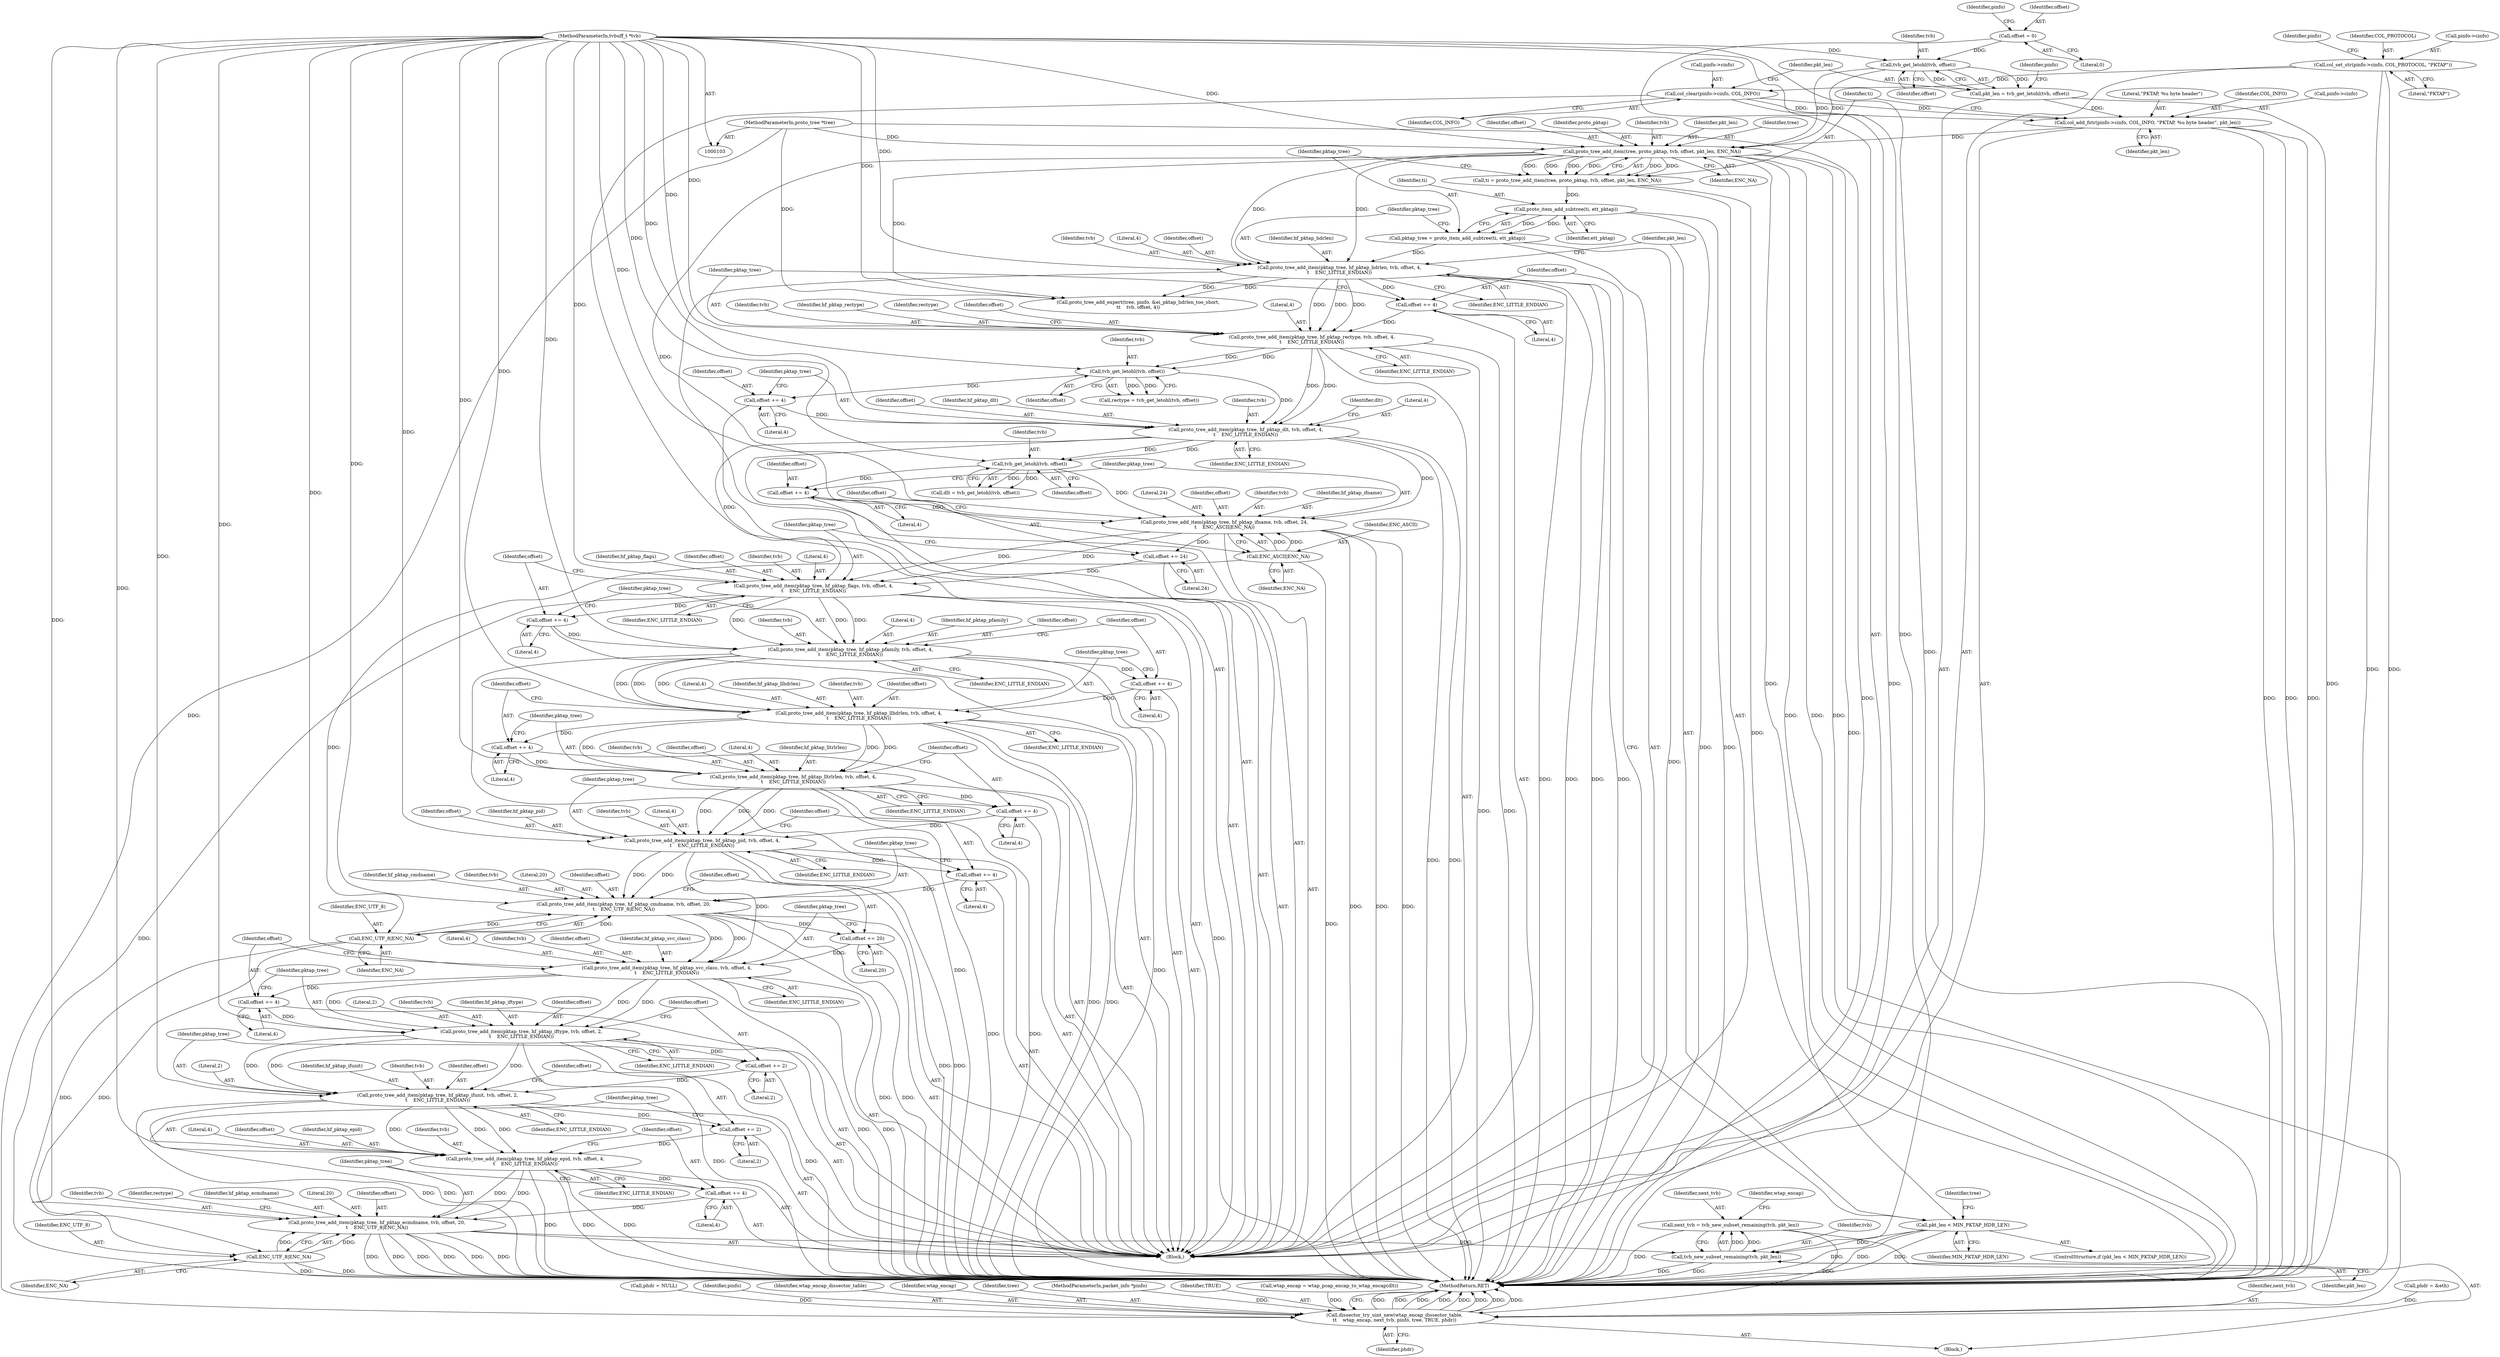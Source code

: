 digraph "0_wireshark_2c13e97d656c1c0ac4d76eb9d307664aae0e0cf7@API" {
"1000346" [label="(Call,next_tvb = tvb_new_subset_remaining(tvb, pkt_len))"];
"1000348" [label="(Call,tvb_new_subset_remaining(tvb, pkt_len))"];
"1000332" [label="(Call,proto_tree_add_item(pktap_tree, hf_pktap_ecmdname, tvb, offset, 20,\n\t    ENC_UTF_8|ENC_NA))"];
"1000322" [label="(Call,proto_tree_add_item(pktap_tree, hf_pktap_epid, tvb, offset, 4,\n\t    ENC_LITTLE_ENDIAN))"];
"1000312" [label="(Call,proto_tree_add_item(pktap_tree, hf_pktap_ifunit, tvb, offset, 2,\n\t    ENC_LITTLE_ENDIAN))"];
"1000302" [label="(Call,proto_tree_add_item(pktap_tree, hf_pktap_iftype, tvb, offset, 2,\n\t    ENC_LITTLE_ENDIAN))"];
"1000292" [label="(Call,proto_tree_add_item(pktap_tree, hf_pktap_svc_class, tvb, offset, 4,\n\t    ENC_LITTLE_ENDIAN))"];
"1000280" [label="(Call,proto_tree_add_item(pktap_tree, hf_pktap_cmdname, tvb, offset, 20,\n\t    ENC_UTF_8|ENC_NA))"];
"1000270" [label="(Call,proto_tree_add_item(pktap_tree, hf_pktap_pid, tvb, offset, 4,\n\t    ENC_LITTLE_ENDIAN))"];
"1000260" [label="(Call,proto_tree_add_item(pktap_tree, hf_pktap_lltrlrlen, tvb, offset, 4,\n\t    ENC_LITTLE_ENDIAN))"];
"1000250" [label="(Call,proto_tree_add_item(pktap_tree, hf_pktap_llhdrlen, tvb, offset, 4,\n\t    ENC_LITTLE_ENDIAN))"];
"1000240" [label="(Call,proto_tree_add_item(pktap_tree, hf_pktap_pfamily, tvb, offset, 4,\n\t    ENC_LITTLE_ENDIAN))"];
"1000230" [label="(Call,proto_tree_add_item(pktap_tree, hf_pktap_flags, tvb, offset, 4,\n\t    ENC_LITTLE_ENDIAN))"];
"1000218" [label="(Call,proto_tree_add_item(pktap_tree, hf_pktap_ifname, tvb, offset, 24,\n\t    ENC_ASCII|ENC_NA))"];
"1000203" [label="(Call,proto_tree_add_item(pktap_tree, hf_pktap_dlt, tvb, offset, 4,\n\t    ENC_LITTLE_ENDIAN))"];
"1000188" [label="(Call,proto_tree_add_item(pktap_tree, hf_pktap_rectype, tvb, offset, 4,\n\t    ENC_LITTLE_ENDIAN))"];
"1000164" [label="(Call,proto_tree_add_item(pktap_tree, hf_pktap_hdrlen, tvb, offset, 4,\n\t    ENC_LITTLE_ENDIAN))"];
"1000159" [label="(Call,pktap_tree = proto_item_add_subtree(ti, ett_pktap))"];
"1000161" [label="(Call,proto_item_add_subtree(ti, ett_pktap))"];
"1000150" [label="(Call,ti = proto_tree_add_item(tree, proto_pktap, tvb, offset, pkt_len, ENC_NA))"];
"1000152" [label="(Call,proto_tree_add_item(tree, proto_pktap, tvb, offset, pkt_len, ENC_NA))"];
"1000106" [label="(MethodParameterIn,proto_tree *tree)"];
"1000140" [label="(Call,tvb_get_letohl(tvb, offset))"];
"1000104" [label="(MethodParameterIn,tvbuff_t *tvb)"];
"1000118" [label="(Call,offset = 0)"];
"1000143" [label="(Call,col_add_fstr(pinfo->cinfo, COL_INFO, \"PKTAP, %u byte header\", pkt_len))"];
"1000133" [label="(Call,col_clear(pinfo->cinfo, COL_INFO))"];
"1000127" [label="(Call,col_set_str(pinfo->cinfo, COL_PROTOCOL, \"PKTAP\"))"];
"1000138" [label="(Call,pkt_len = tvb_get_letohl(tvb, offset))"];
"1000185" [label="(Call,offset += 4)"];
"1000197" [label="(Call,tvb_get_letohl(tvb, offset))"];
"1000200" [label="(Call,offset += 4)"];
"1000212" [label="(Call,tvb_get_letohl(tvb, offset))"];
"1000215" [label="(Call,offset += 4)"];
"1000224" [label="(Call,ENC_ASCII|ENC_NA)"];
"1000227" [label="(Call,offset += 24)"];
"1000237" [label="(Call,offset += 4)"];
"1000247" [label="(Call,offset += 4)"];
"1000257" [label="(Call,offset += 4)"];
"1000267" [label="(Call,offset += 4)"];
"1000277" [label="(Call,offset += 4)"];
"1000286" [label="(Call,ENC_UTF_8|ENC_NA)"];
"1000289" [label="(Call,offset += 20)"];
"1000299" [label="(Call,offset += 4)"];
"1000309" [label="(Call,offset += 2)"];
"1000319" [label="(Call,offset += 2)"];
"1000329" [label="(Call,offset += 4)"];
"1000338" [label="(Call,ENC_UTF_8|ENC_NA)"];
"1000172" [label="(Call,pkt_len < MIN_PKTAP_HDR_LEN)"];
"1000375" [label="(Call,dissector_try_uint_new(wtap_encap_dissector_table,\n\t\t    wtap_encap, next_tvb, pinfo, tree, TRUE, phdr))"];
"1000288" [label="(Identifier,ENC_NA)"];
"1000300" [label="(Identifier,offset)"];
"1000233" [label="(Identifier,tvb)"];
"1000129" [label="(Identifier,pinfo)"];
"1000333" [label="(Identifier,pktap_tree)"];
"1000301" [label="(Literal,4)"];
"1000275" [label="(Literal,4)"];
"1000106" [label="(MethodParameterIn,proto_tree *tree)"];
"1000378" [label="(Identifier,next_tvb)"];
"1000140" [label="(Call,tvb_get_letohl(tvb, offset))"];
"1000245" [label="(Literal,4)"];
"1000382" [label="(Identifier,phdr)"];
"1000327" [label="(Literal,4)"];
"1000320" [label="(Identifier,offset)"];
"1000258" [label="(Identifier,offset)"];
"1000166" [label="(Identifier,hf_pktap_hdrlen)"];
"1000365" [label="(Call,phdr = &eth)"];
"1000257" [label="(Call,offset += 4)"];
"1000326" [label="(Identifier,offset)"];
"1000191" [label="(Identifier,tvb)"];
"1000311" [label="(Literal,2)"];
"1000251" [label="(Identifier,pktap_tree)"];
"1000164" [label="(Call,proto_tree_add_item(pktap_tree, hf_pktap_hdrlen, tvb, offset, 4,\n\t    ENC_LITTLE_ENDIAN))"];
"1000238" [label="(Identifier,offset)"];
"1000261" [label="(Identifier,pktap_tree)"];
"1000317" [label="(Literal,2)"];
"1000295" [label="(Identifier,tvb)"];
"1000199" [label="(Identifier,offset)"];
"1000349" [label="(Identifier,tvb)"];
"1000172" [label="(Call,pkt_len < MIN_PKTAP_HDR_LEN)"];
"1000313" [label="(Identifier,pktap_tree)"];
"1000293" [label="(Identifier,pktap_tree)"];
"1000205" [label="(Identifier,hf_pktap_dlt)"];
"1000162" [label="(Identifier,ti)"];
"1000267" [label="(Call,offset += 4)"];
"1000225" [label="(Identifier,ENC_ASCII)"];
"1000249" [label="(Literal,4)"];
"1000173" [label="(Identifier,pkt_len)"];
"1000143" [label="(Call,col_add_fstr(pinfo->cinfo, COL_INFO, \"PKTAP, %u byte header\", pkt_len))"];
"1000159" [label="(Call,pktap_tree = proto_item_add_subtree(ti, ett_pktap))"];
"1000202" [label="(Literal,4)"];
"1000323" [label="(Identifier,pktap_tree)"];
"1000185" [label="(Call,offset += 4)"];
"1000296" [label="(Identifier,offset)"];
"1000337" [label="(Literal,20)"];
"1000322" [label="(Call,proto_tree_add_item(pktap_tree, hf_pktap_epid, tvb, offset, 4,\n\t    ENC_LITTLE_ENDIAN))"];
"1000290" [label="(Identifier,offset)"];
"1000266" [label="(Identifier,ENC_LITTLE_ENDIAN)"];
"1000230" [label="(Call,proto_tree_add_item(pktap_tree, hf_pktap_flags, tvb, offset, 4,\n\t    ENC_LITTLE_ENDIAN))"];
"1000207" [label="(Identifier,offset)"];
"1000284" [label="(Identifier,offset)"];
"1000268" [label="(Identifier,offset)"];
"1000160" [label="(Identifier,pktap_tree)"];
"1000346" [label="(Call,next_tvb = tvb_new_subset_remaining(tvb, pkt_len))"];
"1000228" [label="(Identifier,offset)"];
"1000294" [label="(Identifier,hf_pktap_svc_class)"];
"1000264" [label="(Identifier,offset)"];
"1000244" [label="(Identifier,offset)"];
"1000203" [label="(Call,proto_tree_add_item(pktap_tree, hf_pktap_dlt, tvb, offset, 4,\n\t    ENC_LITTLE_ENDIAN))"];
"1000216" [label="(Identifier,offset)"];
"1000176" [label="(Call,proto_tree_add_expert(tree, pinfo, &ei_pktap_hdrlen_too_short,\n\t\t    tvb, offset, 4))"];
"1000331" [label="(Literal,4)"];
"1000371" [label="(Call,phdr = NULL)"];
"1000276" [label="(Identifier,ENC_LITTLE_ENDIAN)"];
"1000263" [label="(Identifier,tvb)"];
"1000383" [label="(MethodReturn,RET)"];
"1000229" [label="(Literal,24)"];
"1000302" [label="(Call,proto_tree_add_item(pktap_tree, hf_pktap_iftype, tvb, offset, 2,\n\t    ENC_LITTLE_ENDIAN))"];
"1000309" [label="(Call,offset += 2)"];
"1000213" [label="(Identifier,tvb)"];
"1000269" [label="(Literal,4)"];
"1000212" [label="(Call,tvb_get_letohl(tvb, offset))"];
"1000200" [label="(Call,offset += 4)"];
"1000287" [label="(Identifier,ENC_UTF_8)"];
"1000170" [label="(Identifier,ENC_LITTLE_ENDIAN)"];
"1000148" [label="(Literal,\"PKTAP, %u byte header\")"];
"1000321" [label="(Literal,2)"];
"1000343" [label="(Identifier,rectype)"];
"1000265" [label="(Literal,4)"];
"1000328" [label="(Identifier,ENC_LITTLE_ENDIAN)"];
"1000234" [label="(Identifier,offset)"];
"1000278" [label="(Identifier,offset)"];
"1000137" [label="(Identifier,COL_INFO)"];
"1000298" [label="(Identifier,ENC_LITTLE_ENDIAN)"];
"1000255" [label="(Literal,4)"];
"1000206" [label="(Identifier,tvb)"];
"1000305" [label="(Identifier,tvb)"];
"1000231" [label="(Identifier,pktap_tree)"];
"1000211" [label="(Identifier,dlt)"];
"1000248" [label="(Identifier,offset)"];
"1000152" [label="(Call,proto_tree_add_item(tree, proto_pktap, tvb, offset, pkt_len, ENC_NA))"];
"1000194" [label="(Identifier,ENC_LITTLE_ENDIAN)"];
"1000310" [label="(Identifier,offset)"];
"1000280" [label="(Call,proto_tree_add_item(pktap_tree, hf_pktap_cmdname, tvb, offset, 20,\n\t    ENC_UTF_8|ENC_NA))"];
"1000306" [label="(Identifier,offset)"];
"1000189" [label="(Identifier,pktap_tree)"];
"1000190" [label="(Identifier,hf_pktap_rectype)"];
"1000224" [label="(Call,ENC_ASCII|ENC_NA)"];
"1000145" [label="(Identifier,pinfo)"];
"1000240" [label="(Call,proto_tree_add_item(pktap_tree, hf_pktap_pfamily, tvb, offset, 4,\n\t    ENC_LITTLE_ENDIAN))"];
"1000272" [label="(Identifier,hf_pktap_pid)"];
"1000144" [label="(Call,pinfo->cinfo)"];
"1000128" [label="(Call,pinfo->cinfo)"];
"1000168" [label="(Identifier,offset)"];
"1000297" [label="(Literal,4)"];
"1000155" [label="(Identifier,tvb)"];
"1000157" [label="(Identifier,pkt_len)"];
"1000120" [label="(Literal,0)"];
"1000262" [label="(Identifier,hf_pktap_lltrlrlen)"];
"1000226" [label="(Identifier,ENC_NA)"];
"1000259" [label="(Literal,4)"];
"1000379" [label="(Identifier,pinfo)"];
"1000282" [label="(Identifier,hf_pktap_cmdname)"];
"1000147" [label="(Identifier,COL_INFO)"];
"1000196" [label="(Identifier,rectype)"];
"1000236" [label="(Identifier,ENC_LITTLE_ENDIAN)"];
"1000223" [label="(Literal,24)"];
"1000215" [label="(Call,offset += 4)"];
"1000161" [label="(Call,proto_item_add_subtree(ti, ett_pktap))"];
"1000329" [label="(Call,offset += 4)"];
"1000270" [label="(Call,proto_tree_add_item(pktap_tree, hf_pktap_pid, tvb, offset, 4,\n\t    ENC_LITTLE_ENDIAN))"];
"1000214" [label="(Identifier,offset)"];
"1000165" [label="(Identifier,pktap_tree)"];
"1000237" [label="(Call,offset += 4)"];
"1000289" [label="(Call,offset += 20)"];
"1000260" [label="(Call,proto_tree_add_item(pktap_tree, hf_pktap_lltrlrlen, tvb, offset, 4,\n\t    ENC_LITTLE_ENDIAN))"];
"1000222" [label="(Identifier,offset)"];
"1000347" [label="(Identifier,next_tvb)"];
"1000141" [label="(Identifier,tvb)"];
"1000340" [label="(Identifier,ENC_NA)"];
"1000221" [label="(Identifier,tvb)"];
"1000139" [label="(Identifier,pkt_len)"];
"1000220" [label="(Identifier,hf_pktap_ifname)"];
"1000348" [label="(Call,tvb_new_subset_remaining(tvb, pkt_len))"];
"1000274" [label="(Identifier,offset)"];
"1000208" [label="(Literal,4)"];
"1000375" [label="(Call,dissector_try_uint_new(wtap_encap_dissector_table,\n\t\t    wtap_encap, next_tvb, pinfo, tree, TRUE, phdr))"];
"1000210" [label="(Call,dlt = tvb_get_letohl(tvb, offset))"];
"1000252" [label="(Identifier,hf_pktap_llhdrlen)"];
"1000198" [label="(Identifier,tvb)"];
"1000153" [label="(Identifier,tree)"];
"1000376" [label="(Identifier,wtap_encap_dissector_table)"];
"1000253" [label="(Identifier,tvb)"];
"1000256" [label="(Identifier,ENC_LITTLE_ENDIAN)"];
"1000338" [label="(Call,ENC_UTF_8|ENC_NA)"];
"1000119" [label="(Identifier,offset)"];
"1000195" [label="(Call,rectype = tvb_get_letohl(tvb, offset))"];
"1000163" [label="(Identifier,ett_pktap)"];
"1000299" [label="(Call,offset += 4)"];
"1000246" [label="(Identifier,ENC_LITTLE_ENDIAN)"];
"1000167" [label="(Identifier,tvb)"];
"1000283" [label="(Identifier,tvb)"];
"1000235" [label="(Literal,4)"];
"1000192" [label="(Identifier,offset)"];
"1000232" [label="(Identifier,hf_pktap_flags)"];
"1000151" [label="(Identifier,ti)"];
"1000204" [label="(Identifier,pktap_tree)"];
"1000314" [label="(Identifier,hf_pktap_ifunit)"];
"1000273" [label="(Identifier,tvb)"];
"1000324" [label="(Identifier,hf_pktap_epid)"];
"1000133" [label="(Call,col_clear(pinfo->cinfo, COL_INFO))"];
"1000339" [label="(Identifier,ENC_UTF_8)"];
"1000254" [label="(Identifier,offset)"];
"1000104" [label="(MethodParameterIn,tvbuff_t *tvb)"];
"1000250" [label="(Call,proto_tree_add_item(pktap_tree, hf_pktap_llhdrlen, tvb, offset, 4,\n\t    ENC_LITTLE_ENDIAN))"];
"1000201" [label="(Identifier,offset)"];
"1000377" [label="(Identifier,wtap_encap)"];
"1000345" [label="(Block,)"];
"1000304" [label="(Identifier,hf_pktap_iftype)"];
"1000209" [label="(Identifier,ENC_LITTLE_ENDIAN)"];
"1000325" [label="(Identifier,tvb)"];
"1000247" [label="(Call,offset += 4)"];
"1000227" [label="(Call,offset += 24)"];
"1000156" [label="(Identifier,offset)"];
"1000307" [label="(Literal,2)"];
"1000134" [label="(Call,pinfo->cinfo)"];
"1000138" [label="(Call,pkt_len = tvb_get_letohl(tvb, offset))"];
"1000350" [label="(Identifier,pkt_len)"];
"1000217" [label="(Literal,4)"];
"1000174" [label="(Identifier,MIN_PKTAP_HDR_LEN)"];
"1000243" [label="(Identifier,tvb)"];
"1000319" [label="(Call,offset += 2)"];
"1000380" [label="(Identifier,tree)"];
"1000315" [label="(Identifier,tvb)"];
"1000285" [label="(Literal,20)"];
"1000135" [label="(Identifier,pinfo)"];
"1000292" [label="(Call,proto_tree_add_item(pktap_tree, hf_pktap_svc_class, tvb, offset, 4,\n\t    ENC_LITTLE_ENDIAN))"];
"1000318" [label="(Identifier,ENC_LITTLE_ENDIAN)"];
"1000188" [label="(Call,proto_tree_add_item(pktap_tree, hf_pktap_rectype, tvb, offset, 4,\n\t    ENC_LITTLE_ENDIAN))"];
"1000186" [label="(Identifier,offset)"];
"1000291" [label="(Literal,20)"];
"1000158" [label="(Identifier,ENC_NA)"];
"1000131" [label="(Identifier,COL_PROTOCOL)"];
"1000271" [label="(Identifier,pktap_tree)"];
"1000308" [label="(Identifier,ENC_LITTLE_ENDIAN)"];
"1000281" [label="(Identifier,pktap_tree)"];
"1000127" [label="(Call,col_set_str(pinfo->cinfo, COL_PROTOCOL, \"PKTAP\"))"];
"1000132" [label="(Literal,\"PKTAP\")"];
"1000241" [label="(Identifier,pktap_tree)"];
"1000197" [label="(Call,tvb_get_letohl(tvb, offset))"];
"1000334" [label="(Identifier,hf_pktap_ecmdname)"];
"1000312" [label="(Call,proto_tree_add_item(pktap_tree, hf_pktap_ifunit, tvb, offset, 2,\n\t    ENC_LITTLE_ENDIAN))"];
"1000169" [label="(Literal,4)"];
"1000149" [label="(Identifier,pkt_len)"];
"1000352" [label="(Identifier,wtap_encap)"];
"1000187" [label="(Literal,4)"];
"1000150" [label="(Call,ti = proto_tree_add_item(tree, proto_pktap, tvb, offset, pkt_len, ENC_NA))"];
"1000105" [label="(MethodParameterIn,packet_info *pinfo)"];
"1000177" [label="(Identifier,tree)"];
"1000279" [label="(Literal,4)"];
"1000193" [label="(Literal,4)"];
"1000171" [label="(ControlStructure,if (pkt_len < MIN_PKTAP_HDR_LEN))"];
"1000336" [label="(Identifier,offset)"];
"1000142" [label="(Identifier,offset)"];
"1000286" [label="(Call,ENC_UTF_8|ENC_NA)"];
"1000107" [label="(Block,)"];
"1000242" [label="(Identifier,hf_pktap_pfamily)"];
"1000219" [label="(Identifier,pktap_tree)"];
"1000332" [label="(Call,proto_tree_add_item(pktap_tree, hf_pktap_ecmdname, tvb, offset, 20,\n\t    ENC_UTF_8|ENC_NA))"];
"1000330" [label="(Identifier,offset)"];
"1000154" [label="(Identifier,proto_pktap)"];
"1000118" [label="(Call,offset = 0)"];
"1000335" [label="(Identifier,tvb)"];
"1000316" [label="(Identifier,offset)"];
"1000277" [label="(Call,offset += 4)"];
"1000218" [label="(Call,proto_tree_add_item(pktap_tree, hf_pktap_ifname, tvb, offset, 24,\n\t    ENC_ASCII|ENC_NA))"];
"1000381" [label="(Identifier,TRUE)"];
"1000351" [label="(Call,wtap_encap = wtap_pcap_encap_to_wtap_encap(dlt))"];
"1000303" [label="(Identifier,pktap_tree)"];
"1000239" [label="(Literal,4)"];
"1000346" -> "1000345"  [label="AST: "];
"1000346" -> "1000348"  [label="CFG: "];
"1000347" -> "1000346"  [label="AST: "];
"1000348" -> "1000346"  [label="AST: "];
"1000352" -> "1000346"  [label="CFG: "];
"1000346" -> "1000383"  [label="DDG: "];
"1000348" -> "1000346"  [label="DDG: "];
"1000348" -> "1000346"  [label="DDG: "];
"1000346" -> "1000375"  [label="DDG: "];
"1000348" -> "1000350"  [label="CFG: "];
"1000349" -> "1000348"  [label="AST: "];
"1000350" -> "1000348"  [label="AST: "];
"1000348" -> "1000383"  [label="DDG: "];
"1000348" -> "1000383"  [label="DDG: "];
"1000332" -> "1000348"  [label="DDG: "];
"1000104" -> "1000348"  [label="DDG: "];
"1000172" -> "1000348"  [label="DDG: "];
"1000332" -> "1000107"  [label="AST: "];
"1000332" -> "1000338"  [label="CFG: "];
"1000333" -> "1000332"  [label="AST: "];
"1000334" -> "1000332"  [label="AST: "];
"1000335" -> "1000332"  [label="AST: "];
"1000336" -> "1000332"  [label="AST: "];
"1000337" -> "1000332"  [label="AST: "];
"1000338" -> "1000332"  [label="AST: "];
"1000343" -> "1000332"  [label="CFG: "];
"1000332" -> "1000383"  [label="DDG: "];
"1000332" -> "1000383"  [label="DDG: "];
"1000332" -> "1000383"  [label="DDG: "];
"1000332" -> "1000383"  [label="DDG: "];
"1000332" -> "1000383"  [label="DDG: "];
"1000332" -> "1000383"  [label="DDG: "];
"1000322" -> "1000332"  [label="DDG: "];
"1000322" -> "1000332"  [label="DDG: "];
"1000104" -> "1000332"  [label="DDG: "];
"1000329" -> "1000332"  [label="DDG: "];
"1000338" -> "1000332"  [label="DDG: "];
"1000338" -> "1000332"  [label="DDG: "];
"1000322" -> "1000107"  [label="AST: "];
"1000322" -> "1000328"  [label="CFG: "];
"1000323" -> "1000322"  [label="AST: "];
"1000324" -> "1000322"  [label="AST: "];
"1000325" -> "1000322"  [label="AST: "];
"1000326" -> "1000322"  [label="AST: "];
"1000327" -> "1000322"  [label="AST: "];
"1000328" -> "1000322"  [label="AST: "];
"1000330" -> "1000322"  [label="CFG: "];
"1000322" -> "1000383"  [label="DDG: "];
"1000322" -> "1000383"  [label="DDG: "];
"1000322" -> "1000383"  [label="DDG: "];
"1000312" -> "1000322"  [label="DDG: "];
"1000312" -> "1000322"  [label="DDG: "];
"1000312" -> "1000322"  [label="DDG: "];
"1000104" -> "1000322"  [label="DDG: "];
"1000319" -> "1000322"  [label="DDG: "];
"1000322" -> "1000329"  [label="DDG: "];
"1000312" -> "1000107"  [label="AST: "];
"1000312" -> "1000318"  [label="CFG: "];
"1000313" -> "1000312"  [label="AST: "];
"1000314" -> "1000312"  [label="AST: "];
"1000315" -> "1000312"  [label="AST: "];
"1000316" -> "1000312"  [label="AST: "];
"1000317" -> "1000312"  [label="AST: "];
"1000318" -> "1000312"  [label="AST: "];
"1000320" -> "1000312"  [label="CFG: "];
"1000312" -> "1000383"  [label="DDG: "];
"1000312" -> "1000383"  [label="DDG: "];
"1000302" -> "1000312"  [label="DDG: "];
"1000302" -> "1000312"  [label="DDG: "];
"1000302" -> "1000312"  [label="DDG: "];
"1000104" -> "1000312"  [label="DDG: "];
"1000309" -> "1000312"  [label="DDG: "];
"1000312" -> "1000319"  [label="DDG: "];
"1000302" -> "1000107"  [label="AST: "];
"1000302" -> "1000308"  [label="CFG: "];
"1000303" -> "1000302"  [label="AST: "];
"1000304" -> "1000302"  [label="AST: "];
"1000305" -> "1000302"  [label="AST: "];
"1000306" -> "1000302"  [label="AST: "];
"1000307" -> "1000302"  [label="AST: "];
"1000308" -> "1000302"  [label="AST: "];
"1000310" -> "1000302"  [label="CFG: "];
"1000302" -> "1000383"  [label="DDG: "];
"1000302" -> "1000383"  [label="DDG: "];
"1000292" -> "1000302"  [label="DDG: "];
"1000292" -> "1000302"  [label="DDG: "];
"1000292" -> "1000302"  [label="DDG: "];
"1000104" -> "1000302"  [label="DDG: "];
"1000299" -> "1000302"  [label="DDG: "];
"1000302" -> "1000309"  [label="DDG: "];
"1000292" -> "1000107"  [label="AST: "];
"1000292" -> "1000298"  [label="CFG: "];
"1000293" -> "1000292"  [label="AST: "];
"1000294" -> "1000292"  [label="AST: "];
"1000295" -> "1000292"  [label="AST: "];
"1000296" -> "1000292"  [label="AST: "];
"1000297" -> "1000292"  [label="AST: "];
"1000298" -> "1000292"  [label="AST: "];
"1000300" -> "1000292"  [label="CFG: "];
"1000292" -> "1000383"  [label="DDG: "];
"1000292" -> "1000383"  [label="DDG: "];
"1000280" -> "1000292"  [label="DDG: "];
"1000280" -> "1000292"  [label="DDG: "];
"1000104" -> "1000292"  [label="DDG: "];
"1000289" -> "1000292"  [label="DDG: "];
"1000270" -> "1000292"  [label="DDG: "];
"1000292" -> "1000299"  [label="DDG: "];
"1000280" -> "1000107"  [label="AST: "];
"1000280" -> "1000286"  [label="CFG: "];
"1000281" -> "1000280"  [label="AST: "];
"1000282" -> "1000280"  [label="AST: "];
"1000283" -> "1000280"  [label="AST: "];
"1000284" -> "1000280"  [label="AST: "];
"1000285" -> "1000280"  [label="AST: "];
"1000286" -> "1000280"  [label="AST: "];
"1000290" -> "1000280"  [label="CFG: "];
"1000280" -> "1000383"  [label="DDG: "];
"1000280" -> "1000383"  [label="DDG: "];
"1000270" -> "1000280"  [label="DDG: "];
"1000270" -> "1000280"  [label="DDG: "];
"1000104" -> "1000280"  [label="DDG: "];
"1000277" -> "1000280"  [label="DDG: "];
"1000286" -> "1000280"  [label="DDG: "];
"1000286" -> "1000280"  [label="DDG: "];
"1000280" -> "1000289"  [label="DDG: "];
"1000270" -> "1000107"  [label="AST: "];
"1000270" -> "1000276"  [label="CFG: "];
"1000271" -> "1000270"  [label="AST: "];
"1000272" -> "1000270"  [label="AST: "];
"1000273" -> "1000270"  [label="AST: "];
"1000274" -> "1000270"  [label="AST: "];
"1000275" -> "1000270"  [label="AST: "];
"1000276" -> "1000270"  [label="AST: "];
"1000278" -> "1000270"  [label="CFG: "];
"1000270" -> "1000383"  [label="DDG: "];
"1000270" -> "1000383"  [label="DDG: "];
"1000260" -> "1000270"  [label="DDG: "];
"1000260" -> "1000270"  [label="DDG: "];
"1000260" -> "1000270"  [label="DDG: "];
"1000104" -> "1000270"  [label="DDG: "];
"1000267" -> "1000270"  [label="DDG: "];
"1000270" -> "1000277"  [label="DDG: "];
"1000260" -> "1000107"  [label="AST: "];
"1000260" -> "1000266"  [label="CFG: "];
"1000261" -> "1000260"  [label="AST: "];
"1000262" -> "1000260"  [label="AST: "];
"1000263" -> "1000260"  [label="AST: "];
"1000264" -> "1000260"  [label="AST: "];
"1000265" -> "1000260"  [label="AST: "];
"1000266" -> "1000260"  [label="AST: "];
"1000268" -> "1000260"  [label="CFG: "];
"1000260" -> "1000383"  [label="DDG: "];
"1000260" -> "1000383"  [label="DDG: "];
"1000250" -> "1000260"  [label="DDG: "];
"1000250" -> "1000260"  [label="DDG: "];
"1000250" -> "1000260"  [label="DDG: "];
"1000104" -> "1000260"  [label="DDG: "];
"1000257" -> "1000260"  [label="DDG: "];
"1000260" -> "1000267"  [label="DDG: "];
"1000250" -> "1000107"  [label="AST: "];
"1000250" -> "1000256"  [label="CFG: "];
"1000251" -> "1000250"  [label="AST: "];
"1000252" -> "1000250"  [label="AST: "];
"1000253" -> "1000250"  [label="AST: "];
"1000254" -> "1000250"  [label="AST: "];
"1000255" -> "1000250"  [label="AST: "];
"1000256" -> "1000250"  [label="AST: "];
"1000258" -> "1000250"  [label="CFG: "];
"1000250" -> "1000383"  [label="DDG: "];
"1000250" -> "1000383"  [label="DDG: "];
"1000240" -> "1000250"  [label="DDG: "];
"1000240" -> "1000250"  [label="DDG: "];
"1000240" -> "1000250"  [label="DDG: "];
"1000104" -> "1000250"  [label="DDG: "];
"1000247" -> "1000250"  [label="DDG: "];
"1000250" -> "1000257"  [label="DDG: "];
"1000240" -> "1000107"  [label="AST: "];
"1000240" -> "1000246"  [label="CFG: "];
"1000241" -> "1000240"  [label="AST: "];
"1000242" -> "1000240"  [label="AST: "];
"1000243" -> "1000240"  [label="AST: "];
"1000244" -> "1000240"  [label="AST: "];
"1000245" -> "1000240"  [label="AST: "];
"1000246" -> "1000240"  [label="AST: "];
"1000248" -> "1000240"  [label="CFG: "];
"1000240" -> "1000383"  [label="DDG: "];
"1000240" -> "1000383"  [label="DDG: "];
"1000230" -> "1000240"  [label="DDG: "];
"1000230" -> "1000240"  [label="DDG: "];
"1000230" -> "1000240"  [label="DDG: "];
"1000104" -> "1000240"  [label="DDG: "];
"1000237" -> "1000240"  [label="DDG: "];
"1000240" -> "1000247"  [label="DDG: "];
"1000230" -> "1000107"  [label="AST: "];
"1000230" -> "1000236"  [label="CFG: "];
"1000231" -> "1000230"  [label="AST: "];
"1000232" -> "1000230"  [label="AST: "];
"1000233" -> "1000230"  [label="AST: "];
"1000234" -> "1000230"  [label="AST: "];
"1000235" -> "1000230"  [label="AST: "];
"1000236" -> "1000230"  [label="AST: "];
"1000238" -> "1000230"  [label="CFG: "];
"1000230" -> "1000383"  [label="DDG: "];
"1000230" -> "1000383"  [label="DDG: "];
"1000218" -> "1000230"  [label="DDG: "];
"1000218" -> "1000230"  [label="DDG: "];
"1000104" -> "1000230"  [label="DDG: "];
"1000227" -> "1000230"  [label="DDG: "];
"1000203" -> "1000230"  [label="DDG: "];
"1000230" -> "1000237"  [label="DDG: "];
"1000218" -> "1000107"  [label="AST: "];
"1000218" -> "1000224"  [label="CFG: "];
"1000219" -> "1000218"  [label="AST: "];
"1000220" -> "1000218"  [label="AST: "];
"1000221" -> "1000218"  [label="AST: "];
"1000222" -> "1000218"  [label="AST: "];
"1000223" -> "1000218"  [label="AST: "];
"1000224" -> "1000218"  [label="AST: "];
"1000228" -> "1000218"  [label="CFG: "];
"1000218" -> "1000383"  [label="DDG: "];
"1000218" -> "1000383"  [label="DDG: "];
"1000218" -> "1000383"  [label="DDG: "];
"1000203" -> "1000218"  [label="DDG: "];
"1000212" -> "1000218"  [label="DDG: "];
"1000104" -> "1000218"  [label="DDG: "];
"1000215" -> "1000218"  [label="DDG: "];
"1000224" -> "1000218"  [label="DDG: "];
"1000224" -> "1000218"  [label="DDG: "];
"1000218" -> "1000227"  [label="DDG: "];
"1000203" -> "1000107"  [label="AST: "];
"1000203" -> "1000209"  [label="CFG: "];
"1000204" -> "1000203"  [label="AST: "];
"1000205" -> "1000203"  [label="AST: "];
"1000206" -> "1000203"  [label="AST: "];
"1000207" -> "1000203"  [label="AST: "];
"1000208" -> "1000203"  [label="AST: "];
"1000209" -> "1000203"  [label="AST: "];
"1000211" -> "1000203"  [label="CFG: "];
"1000203" -> "1000383"  [label="DDG: "];
"1000203" -> "1000383"  [label="DDG: "];
"1000188" -> "1000203"  [label="DDG: "];
"1000188" -> "1000203"  [label="DDG: "];
"1000197" -> "1000203"  [label="DDG: "];
"1000104" -> "1000203"  [label="DDG: "];
"1000200" -> "1000203"  [label="DDG: "];
"1000203" -> "1000212"  [label="DDG: "];
"1000203" -> "1000212"  [label="DDG: "];
"1000188" -> "1000107"  [label="AST: "];
"1000188" -> "1000194"  [label="CFG: "];
"1000189" -> "1000188"  [label="AST: "];
"1000190" -> "1000188"  [label="AST: "];
"1000191" -> "1000188"  [label="AST: "];
"1000192" -> "1000188"  [label="AST: "];
"1000193" -> "1000188"  [label="AST: "];
"1000194" -> "1000188"  [label="AST: "];
"1000196" -> "1000188"  [label="CFG: "];
"1000188" -> "1000383"  [label="DDG: "];
"1000188" -> "1000383"  [label="DDG: "];
"1000164" -> "1000188"  [label="DDG: "];
"1000164" -> "1000188"  [label="DDG: "];
"1000164" -> "1000188"  [label="DDG: "];
"1000104" -> "1000188"  [label="DDG: "];
"1000185" -> "1000188"  [label="DDG: "];
"1000188" -> "1000197"  [label="DDG: "];
"1000188" -> "1000197"  [label="DDG: "];
"1000164" -> "1000107"  [label="AST: "];
"1000164" -> "1000170"  [label="CFG: "];
"1000165" -> "1000164"  [label="AST: "];
"1000166" -> "1000164"  [label="AST: "];
"1000167" -> "1000164"  [label="AST: "];
"1000168" -> "1000164"  [label="AST: "];
"1000169" -> "1000164"  [label="AST: "];
"1000170" -> "1000164"  [label="AST: "];
"1000173" -> "1000164"  [label="CFG: "];
"1000164" -> "1000383"  [label="DDG: "];
"1000164" -> "1000383"  [label="DDG: "];
"1000164" -> "1000383"  [label="DDG: "];
"1000164" -> "1000383"  [label="DDG: "];
"1000159" -> "1000164"  [label="DDG: "];
"1000152" -> "1000164"  [label="DDG: "];
"1000152" -> "1000164"  [label="DDG: "];
"1000104" -> "1000164"  [label="DDG: "];
"1000164" -> "1000176"  [label="DDG: "];
"1000164" -> "1000176"  [label="DDG: "];
"1000164" -> "1000185"  [label="DDG: "];
"1000159" -> "1000107"  [label="AST: "];
"1000159" -> "1000161"  [label="CFG: "];
"1000160" -> "1000159"  [label="AST: "];
"1000161" -> "1000159"  [label="AST: "];
"1000165" -> "1000159"  [label="CFG: "];
"1000159" -> "1000383"  [label="DDG: "];
"1000161" -> "1000159"  [label="DDG: "];
"1000161" -> "1000159"  [label="DDG: "];
"1000161" -> "1000163"  [label="CFG: "];
"1000162" -> "1000161"  [label="AST: "];
"1000163" -> "1000161"  [label="AST: "];
"1000161" -> "1000383"  [label="DDG: "];
"1000161" -> "1000383"  [label="DDG: "];
"1000150" -> "1000161"  [label="DDG: "];
"1000150" -> "1000107"  [label="AST: "];
"1000150" -> "1000152"  [label="CFG: "];
"1000151" -> "1000150"  [label="AST: "];
"1000152" -> "1000150"  [label="AST: "];
"1000160" -> "1000150"  [label="CFG: "];
"1000150" -> "1000383"  [label="DDG: "];
"1000152" -> "1000150"  [label="DDG: "];
"1000152" -> "1000150"  [label="DDG: "];
"1000152" -> "1000150"  [label="DDG: "];
"1000152" -> "1000150"  [label="DDG: "];
"1000152" -> "1000150"  [label="DDG: "];
"1000152" -> "1000150"  [label="DDG: "];
"1000152" -> "1000158"  [label="CFG: "];
"1000153" -> "1000152"  [label="AST: "];
"1000154" -> "1000152"  [label="AST: "];
"1000155" -> "1000152"  [label="AST: "];
"1000156" -> "1000152"  [label="AST: "];
"1000157" -> "1000152"  [label="AST: "];
"1000158" -> "1000152"  [label="AST: "];
"1000152" -> "1000383"  [label="DDG: "];
"1000152" -> "1000383"  [label="DDG: "];
"1000152" -> "1000383"  [label="DDG: "];
"1000106" -> "1000152"  [label="DDG: "];
"1000140" -> "1000152"  [label="DDG: "];
"1000140" -> "1000152"  [label="DDG: "];
"1000104" -> "1000152"  [label="DDG: "];
"1000143" -> "1000152"  [label="DDG: "];
"1000152" -> "1000172"  [label="DDG: "];
"1000152" -> "1000176"  [label="DDG: "];
"1000152" -> "1000224"  [label="DDG: "];
"1000152" -> "1000375"  [label="DDG: "];
"1000106" -> "1000103"  [label="AST: "];
"1000106" -> "1000383"  [label="DDG: "];
"1000106" -> "1000176"  [label="DDG: "];
"1000106" -> "1000375"  [label="DDG: "];
"1000140" -> "1000138"  [label="AST: "];
"1000140" -> "1000142"  [label="CFG: "];
"1000141" -> "1000140"  [label="AST: "];
"1000142" -> "1000140"  [label="AST: "];
"1000138" -> "1000140"  [label="CFG: "];
"1000140" -> "1000138"  [label="DDG: "];
"1000140" -> "1000138"  [label="DDG: "];
"1000104" -> "1000140"  [label="DDG: "];
"1000118" -> "1000140"  [label="DDG: "];
"1000104" -> "1000103"  [label="AST: "];
"1000104" -> "1000383"  [label="DDG: "];
"1000104" -> "1000176"  [label="DDG: "];
"1000104" -> "1000197"  [label="DDG: "];
"1000104" -> "1000212"  [label="DDG: "];
"1000118" -> "1000107"  [label="AST: "];
"1000118" -> "1000120"  [label="CFG: "];
"1000119" -> "1000118"  [label="AST: "];
"1000120" -> "1000118"  [label="AST: "];
"1000129" -> "1000118"  [label="CFG: "];
"1000143" -> "1000107"  [label="AST: "];
"1000143" -> "1000149"  [label="CFG: "];
"1000144" -> "1000143"  [label="AST: "];
"1000147" -> "1000143"  [label="AST: "];
"1000148" -> "1000143"  [label="AST: "];
"1000149" -> "1000143"  [label="AST: "];
"1000151" -> "1000143"  [label="CFG: "];
"1000143" -> "1000383"  [label="DDG: "];
"1000143" -> "1000383"  [label="DDG: "];
"1000143" -> "1000383"  [label="DDG: "];
"1000133" -> "1000143"  [label="DDG: "];
"1000133" -> "1000143"  [label="DDG: "];
"1000138" -> "1000143"  [label="DDG: "];
"1000133" -> "1000107"  [label="AST: "];
"1000133" -> "1000137"  [label="CFG: "];
"1000134" -> "1000133"  [label="AST: "];
"1000137" -> "1000133"  [label="AST: "];
"1000139" -> "1000133"  [label="CFG: "];
"1000133" -> "1000383"  [label="DDG: "];
"1000127" -> "1000133"  [label="DDG: "];
"1000127" -> "1000107"  [label="AST: "];
"1000127" -> "1000132"  [label="CFG: "];
"1000128" -> "1000127"  [label="AST: "];
"1000131" -> "1000127"  [label="AST: "];
"1000132" -> "1000127"  [label="AST: "];
"1000135" -> "1000127"  [label="CFG: "];
"1000127" -> "1000383"  [label="DDG: "];
"1000127" -> "1000383"  [label="DDG: "];
"1000138" -> "1000107"  [label="AST: "];
"1000139" -> "1000138"  [label="AST: "];
"1000145" -> "1000138"  [label="CFG: "];
"1000138" -> "1000383"  [label="DDG: "];
"1000185" -> "1000107"  [label="AST: "];
"1000185" -> "1000187"  [label="CFG: "];
"1000186" -> "1000185"  [label="AST: "];
"1000187" -> "1000185"  [label="AST: "];
"1000189" -> "1000185"  [label="CFG: "];
"1000197" -> "1000195"  [label="AST: "];
"1000197" -> "1000199"  [label="CFG: "];
"1000198" -> "1000197"  [label="AST: "];
"1000199" -> "1000197"  [label="AST: "];
"1000195" -> "1000197"  [label="CFG: "];
"1000197" -> "1000195"  [label="DDG: "];
"1000197" -> "1000195"  [label="DDG: "];
"1000197" -> "1000200"  [label="DDG: "];
"1000200" -> "1000107"  [label="AST: "];
"1000200" -> "1000202"  [label="CFG: "];
"1000201" -> "1000200"  [label="AST: "];
"1000202" -> "1000200"  [label="AST: "];
"1000204" -> "1000200"  [label="CFG: "];
"1000212" -> "1000210"  [label="AST: "];
"1000212" -> "1000214"  [label="CFG: "];
"1000213" -> "1000212"  [label="AST: "];
"1000214" -> "1000212"  [label="AST: "];
"1000210" -> "1000212"  [label="CFG: "];
"1000212" -> "1000210"  [label="DDG: "];
"1000212" -> "1000210"  [label="DDG: "];
"1000212" -> "1000215"  [label="DDG: "];
"1000215" -> "1000107"  [label="AST: "];
"1000215" -> "1000217"  [label="CFG: "];
"1000216" -> "1000215"  [label="AST: "];
"1000217" -> "1000215"  [label="AST: "];
"1000219" -> "1000215"  [label="CFG: "];
"1000224" -> "1000226"  [label="CFG: "];
"1000225" -> "1000224"  [label="AST: "];
"1000226" -> "1000224"  [label="AST: "];
"1000224" -> "1000383"  [label="DDG: "];
"1000224" -> "1000286"  [label="DDG: "];
"1000227" -> "1000107"  [label="AST: "];
"1000227" -> "1000229"  [label="CFG: "];
"1000228" -> "1000227"  [label="AST: "];
"1000229" -> "1000227"  [label="AST: "];
"1000231" -> "1000227"  [label="CFG: "];
"1000237" -> "1000107"  [label="AST: "];
"1000237" -> "1000239"  [label="CFG: "];
"1000238" -> "1000237"  [label="AST: "];
"1000239" -> "1000237"  [label="AST: "];
"1000241" -> "1000237"  [label="CFG: "];
"1000247" -> "1000107"  [label="AST: "];
"1000247" -> "1000249"  [label="CFG: "];
"1000248" -> "1000247"  [label="AST: "];
"1000249" -> "1000247"  [label="AST: "];
"1000251" -> "1000247"  [label="CFG: "];
"1000257" -> "1000107"  [label="AST: "];
"1000257" -> "1000259"  [label="CFG: "];
"1000258" -> "1000257"  [label="AST: "];
"1000259" -> "1000257"  [label="AST: "];
"1000261" -> "1000257"  [label="CFG: "];
"1000267" -> "1000107"  [label="AST: "];
"1000267" -> "1000269"  [label="CFG: "];
"1000268" -> "1000267"  [label="AST: "];
"1000269" -> "1000267"  [label="AST: "];
"1000271" -> "1000267"  [label="CFG: "];
"1000277" -> "1000107"  [label="AST: "];
"1000277" -> "1000279"  [label="CFG: "];
"1000278" -> "1000277"  [label="AST: "];
"1000279" -> "1000277"  [label="AST: "];
"1000281" -> "1000277"  [label="CFG: "];
"1000286" -> "1000288"  [label="CFG: "];
"1000287" -> "1000286"  [label="AST: "];
"1000288" -> "1000286"  [label="AST: "];
"1000286" -> "1000338"  [label="DDG: "];
"1000286" -> "1000338"  [label="DDG: "];
"1000289" -> "1000107"  [label="AST: "];
"1000289" -> "1000291"  [label="CFG: "];
"1000290" -> "1000289"  [label="AST: "];
"1000291" -> "1000289"  [label="AST: "];
"1000293" -> "1000289"  [label="CFG: "];
"1000299" -> "1000107"  [label="AST: "];
"1000299" -> "1000301"  [label="CFG: "];
"1000300" -> "1000299"  [label="AST: "];
"1000301" -> "1000299"  [label="AST: "];
"1000303" -> "1000299"  [label="CFG: "];
"1000309" -> "1000107"  [label="AST: "];
"1000309" -> "1000311"  [label="CFG: "];
"1000310" -> "1000309"  [label="AST: "];
"1000311" -> "1000309"  [label="AST: "];
"1000313" -> "1000309"  [label="CFG: "];
"1000319" -> "1000107"  [label="AST: "];
"1000319" -> "1000321"  [label="CFG: "];
"1000320" -> "1000319"  [label="AST: "];
"1000321" -> "1000319"  [label="AST: "];
"1000323" -> "1000319"  [label="CFG: "];
"1000329" -> "1000107"  [label="AST: "];
"1000329" -> "1000331"  [label="CFG: "];
"1000330" -> "1000329"  [label="AST: "];
"1000331" -> "1000329"  [label="AST: "];
"1000333" -> "1000329"  [label="CFG: "];
"1000338" -> "1000340"  [label="CFG: "];
"1000339" -> "1000338"  [label="AST: "];
"1000340" -> "1000338"  [label="AST: "];
"1000338" -> "1000383"  [label="DDG: "];
"1000338" -> "1000383"  [label="DDG: "];
"1000172" -> "1000171"  [label="AST: "];
"1000172" -> "1000174"  [label="CFG: "];
"1000173" -> "1000172"  [label="AST: "];
"1000174" -> "1000172"  [label="AST: "];
"1000177" -> "1000172"  [label="CFG: "];
"1000186" -> "1000172"  [label="CFG: "];
"1000172" -> "1000383"  [label="DDG: "];
"1000172" -> "1000383"  [label="DDG: "];
"1000172" -> "1000383"  [label="DDG: "];
"1000375" -> "1000345"  [label="AST: "];
"1000375" -> "1000382"  [label="CFG: "];
"1000376" -> "1000375"  [label="AST: "];
"1000377" -> "1000375"  [label="AST: "];
"1000378" -> "1000375"  [label="AST: "];
"1000379" -> "1000375"  [label="AST: "];
"1000380" -> "1000375"  [label="AST: "];
"1000381" -> "1000375"  [label="AST: "];
"1000382" -> "1000375"  [label="AST: "];
"1000383" -> "1000375"  [label="CFG: "];
"1000375" -> "1000383"  [label="DDG: "];
"1000375" -> "1000383"  [label="DDG: "];
"1000375" -> "1000383"  [label="DDG: "];
"1000375" -> "1000383"  [label="DDG: "];
"1000375" -> "1000383"  [label="DDG: "];
"1000375" -> "1000383"  [label="DDG: "];
"1000375" -> "1000383"  [label="DDG: "];
"1000375" -> "1000383"  [label="DDG: "];
"1000351" -> "1000375"  [label="DDG: "];
"1000105" -> "1000375"  [label="DDG: "];
"1000365" -> "1000375"  [label="DDG: "];
"1000371" -> "1000375"  [label="DDG: "];
}
